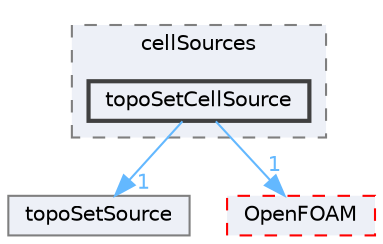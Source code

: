 digraph "src/meshTools/topoSet/cellSources/topoSetCellSource"
{
 // LATEX_PDF_SIZE
  bgcolor="transparent";
  edge [fontname=Helvetica,fontsize=10,labelfontname=Helvetica,labelfontsize=10];
  node [fontname=Helvetica,fontsize=10,shape=box,height=0.2,width=0.4];
  compound=true
  subgraph clusterdir_7191e266c7adc3c79494645c7d896727 {
    graph [ bgcolor="#edf0f7", pencolor="grey50", label="cellSources", fontname=Helvetica,fontsize=10 style="filled,dashed", URL="dir_7191e266c7adc3c79494645c7d896727.html",tooltip=""]
  dir_4ae62864b70182b5576499dcedbe0929 [label="topoSetCellSource", fillcolor="#edf0f7", color="grey25", style="filled,bold", URL="dir_4ae62864b70182b5576499dcedbe0929.html",tooltip=""];
  }
  dir_4b6fbbc959fea3024271902bf3ac20e3 [label="topoSetSource", fillcolor="#edf0f7", color="grey50", style="filled", URL="dir_4b6fbbc959fea3024271902bf3ac20e3.html",tooltip=""];
  dir_c5473ff19b20e6ec4dfe5c310b3778a8 [label="OpenFOAM", fillcolor="#edf0f7", color="red", style="filled,dashed", URL="dir_c5473ff19b20e6ec4dfe5c310b3778a8.html",tooltip=""];
  dir_4ae62864b70182b5576499dcedbe0929->dir_4b6fbbc959fea3024271902bf3ac20e3 [headlabel="1", labeldistance=1.5 headhref="dir_004075_004082.html" href="dir_004075_004082.html" color="steelblue1" fontcolor="steelblue1"];
  dir_4ae62864b70182b5576499dcedbe0929->dir_c5473ff19b20e6ec4dfe5c310b3778a8 [headlabel="1", labeldistance=1.5 headhref="dir_004075_002695.html" href="dir_004075_002695.html" color="steelblue1" fontcolor="steelblue1"];
}
